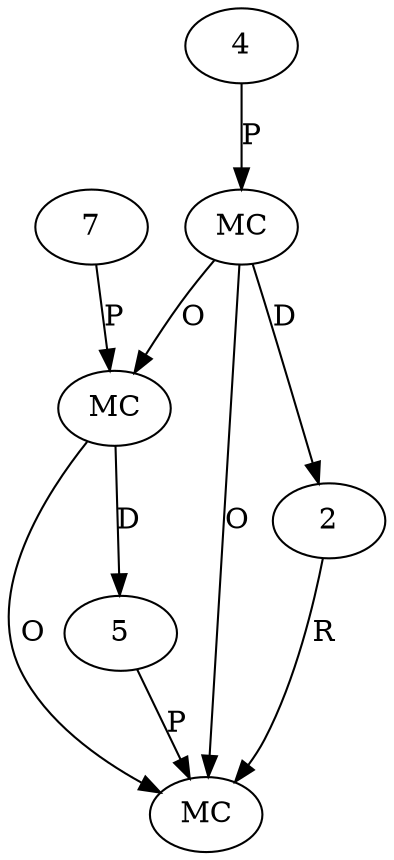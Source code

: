 digraph "AUG" {

  1 [ label="MC" s="add()" t="Fraction" l="889" ];
  2 [ t="Fraction" n="f1" ];
  3 [ label="MC" s="getFraction()" t="Fraction" l="887" ];
  4 [ t="int" v="32768" ];
  5 [ t="Fraction" n="f2" ];
  6 [ label="MC" s="getFraction()" t="Fraction" l="888" ];
  7 [ t="int" v="1" ];
  3 -> 1 [ label="O" ];
  6 -> 1 [ label="O" ];
  2 -> 1 [ label="R" ];
  5 -> 1 [ label="P" ];
  3 -> 2 [ label="D" ];
  4 -> 3 [ label="P" ];
  6 -> 5 [ label="D" ];
  7 -> 6 [ label="P" ];
  3 -> 6 [ label="O" ];
}
